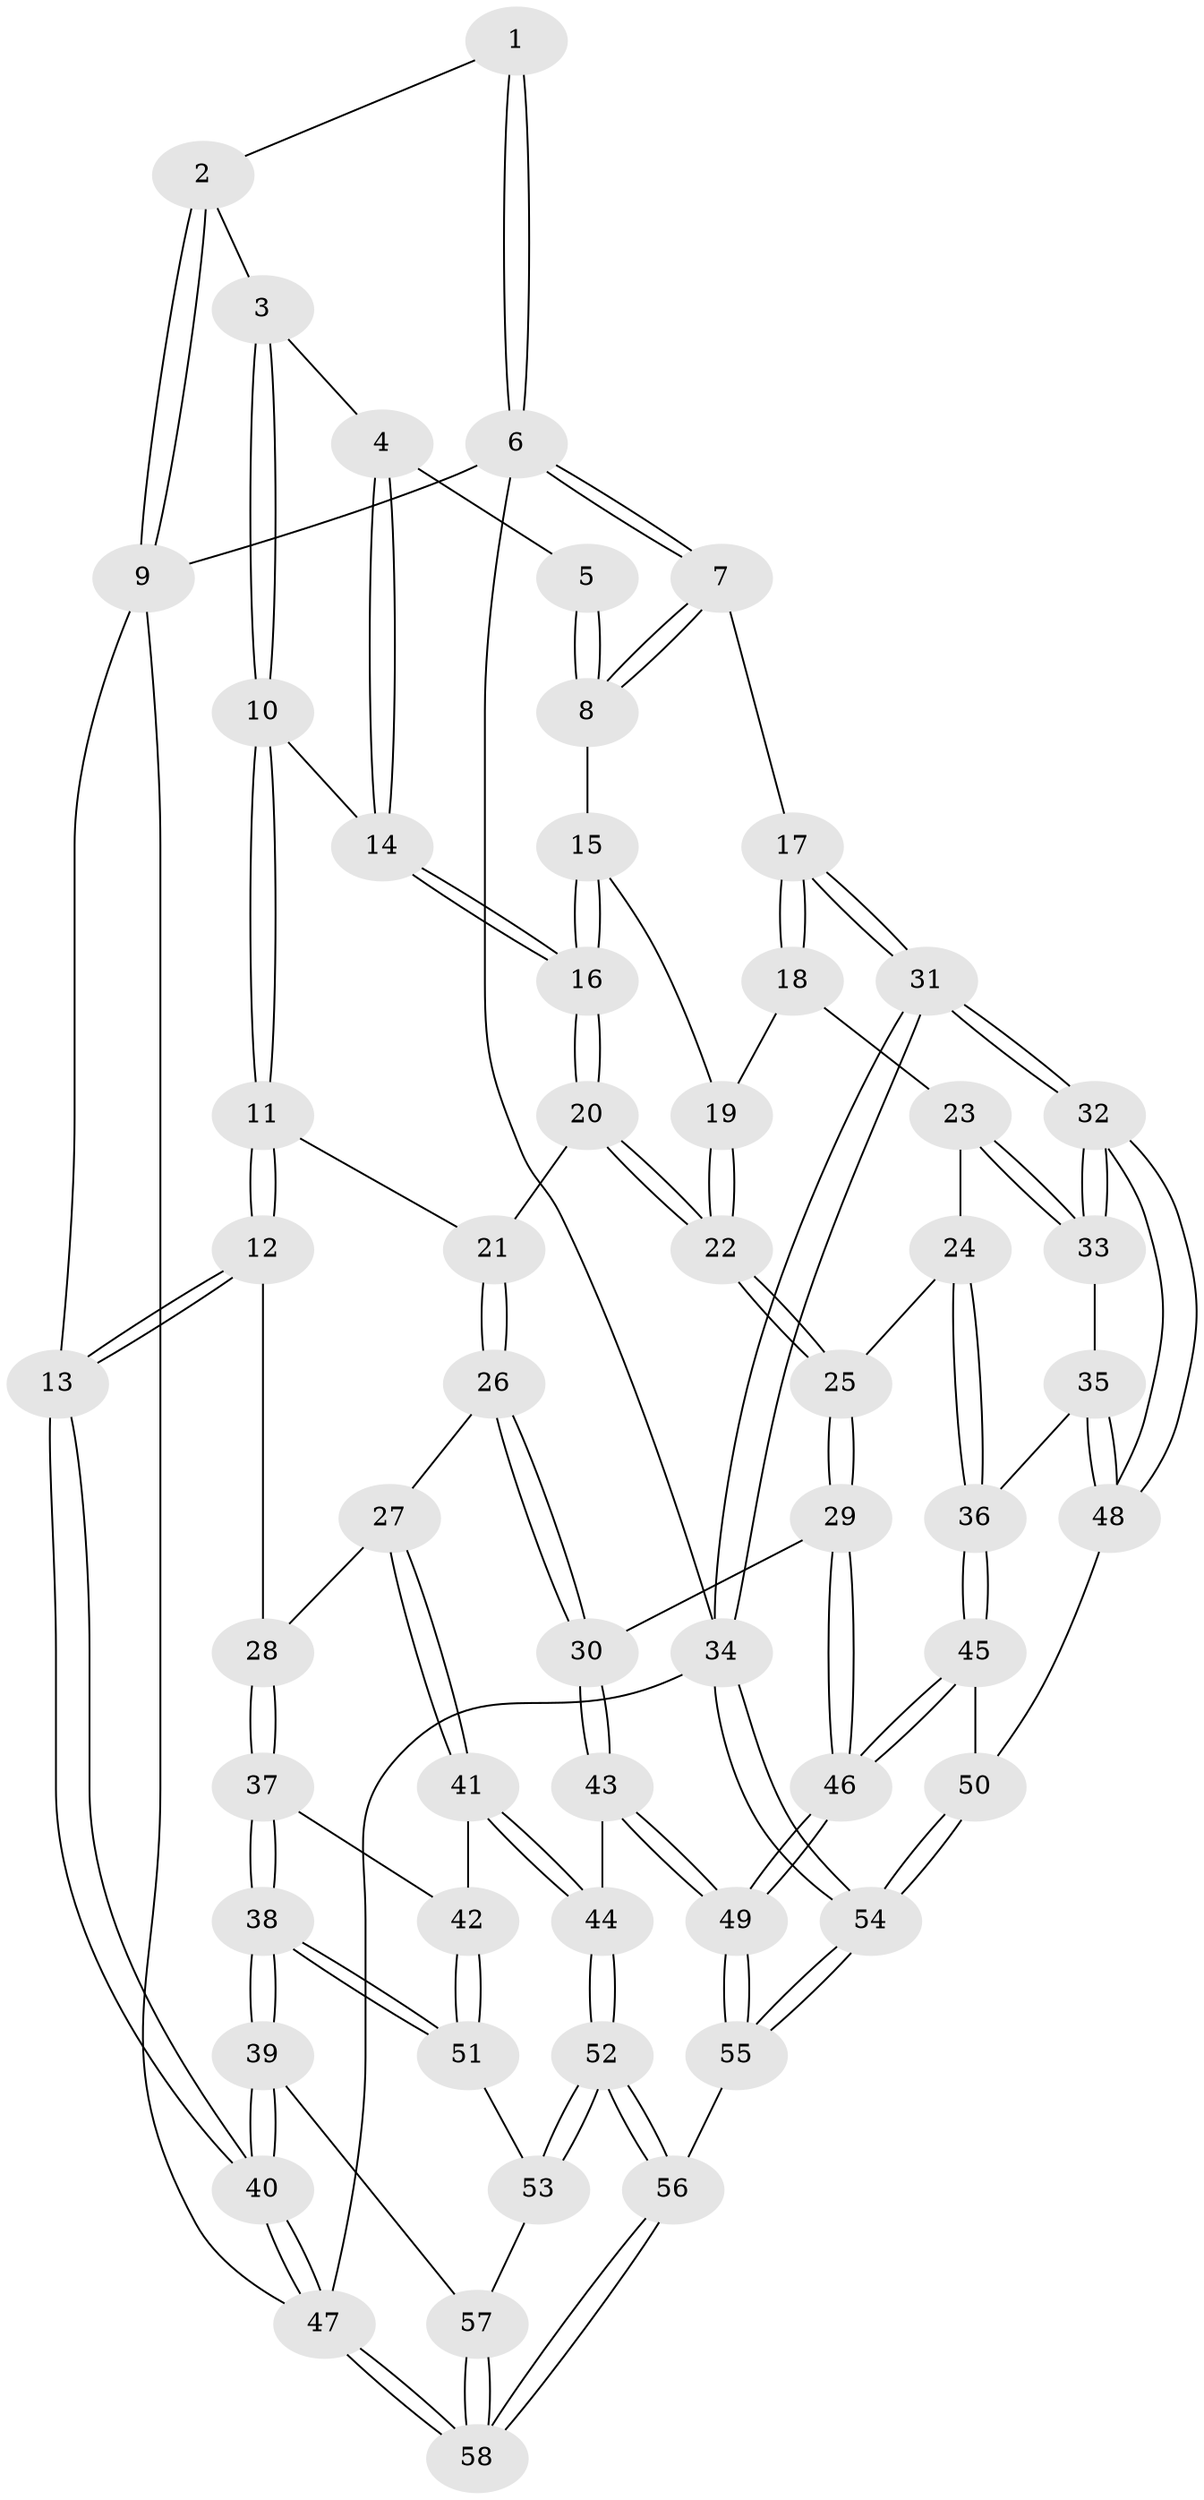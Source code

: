 // coarse degree distribution, {3: 0.17647058823529413, 4: 0.4411764705882353, 8: 0.029411764705882353, 5: 0.2647058823529412, 7: 0.029411764705882353, 6: 0.058823529411764705}
// Generated by graph-tools (version 1.1) at 2025/52/02/27/25 19:52:40]
// undirected, 58 vertices, 142 edges
graph export_dot {
graph [start="1"]
  node [color=gray90,style=filled];
  1 [pos="+0.4967905192313341+0"];
  2 [pos="+0+0"];
  3 [pos="+0.15510485092762982+0.004141067429735193"];
  4 [pos="+0.35788646415646364+0.1786389151400776"];
  5 [pos="+0.4888179585475966+0.06336169039776743"];
  6 [pos="+1+0"];
  7 [pos="+1+0.06166956131801264"];
  8 [pos="+0.6739063395496795+0.20692343380112685"];
  9 [pos="+0+0"];
  10 [pos="+0.20636755726059455+0.30730658268814837"];
  11 [pos="+0.10506789072829655+0.3739084084352923"];
  12 [pos="+0+0.3749066500491879"];
  13 [pos="+0+0.35536128977192355"];
  14 [pos="+0.33750924528377685+0.23346798234530172"];
  15 [pos="+0.6490938956369555+0.27534599657104125"];
  16 [pos="+0.4783652695802446+0.39595672212209126"];
  17 [pos="+1+0.3367460771894639"];
  18 [pos="+0.8801432990867057+0.457762103539709"];
  19 [pos="+0.7023070821809241+0.41053108532456456"];
  20 [pos="+0.4777078404005885+0.4335176432042941"];
  21 [pos="+0.29328776102697046+0.5383247000919206"];
  22 [pos="+0.5895701777269422+0.5699408787613285"];
  23 [pos="+0.788845480343071+0.5816386296704563"];
  24 [pos="+0.6565539551733104+0.5904889791742362"];
  25 [pos="+0.5908908981061614+0.5753100594041956"];
  26 [pos="+0.30148367609208926+0.5970800132956663"];
  27 [pos="+0.26898930998670423+0.6318884505679108"];
  28 [pos="+0.09659439613157424+0.6427752753265057"];
  29 [pos="+0.575668548822413+0.6013734674572843"];
  30 [pos="+0.40843431148070175+0.6781193447364329"];
  31 [pos="+1+0.7135215856735191"];
  32 [pos="+1+0.7247854414099023"];
  33 [pos="+0.8200226475174398+0.6520174184897738"];
  34 [pos="+1+1"];
  35 [pos="+0.8052237395689417+0.6901025473392602"];
  36 [pos="+0.7365693291350148+0.7460367691153883"];
  37 [pos="+0.10512881500797737+0.6946215998947362"];
  38 [pos="+0+0.8277156713923847"];
  39 [pos="+0+0.8391174567978447"];
  40 [pos="+0+0.8311185623508078"];
  41 [pos="+0.21197182071194917+0.7690393821948839"];
  42 [pos="+0.17790358982866256+0.7718598436757802"];
  43 [pos="+0.4031036601463595+0.8408007154282002"];
  44 [pos="+0.25234806053658027+0.802354502651286"];
  45 [pos="+0.6918744666681119+0.8745812960779293"];
  46 [pos="+0.6221834135627877+0.9270500473090229"];
  47 [pos="+0+1"];
  48 [pos="+0.8761509906799135+0.8221298962280851"];
  49 [pos="+0.5445450823379776+1"];
  50 [pos="+0.8640610259643685+0.8342775709934043"];
  51 [pos="+0.14892843875221132+0.8017513954341214"];
  52 [pos="+0.20507691919812585+0.949637651280998"];
  53 [pos="+0.1335898878561747+0.916625188305265"];
  54 [pos="+1+1"];
  55 [pos="+0.5356192589501316+1"];
  56 [pos="+0.4113523293725814+1"];
  57 [pos="+0.07349368189932433+0.9355636478946322"];
  58 [pos="+0.08985503906894769+1"];
  1 -- 2;
  1 -- 6;
  1 -- 6;
  2 -- 3;
  2 -- 9;
  2 -- 9;
  3 -- 4;
  3 -- 10;
  3 -- 10;
  4 -- 5;
  4 -- 14;
  4 -- 14;
  5 -- 8;
  5 -- 8;
  6 -- 7;
  6 -- 7;
  6 -- 9;
  6 -- 34;
  7 -- 8;
  7 -- 8;
  7 -- 17;
  8 -- 15;
  9 -- 13;
  9 -- 47;
  10 -- 11;
  10 -- 11;
  10 -- 14;
  11 -- 12;
  11 -- 12;
  11 -- 21;
  12 -- 13;
  12 -- 13;
  12 -- 28;
  13 -- 40;
  13 -- 40;
  14 -- 16;
  14 -- 16;
  15 -- 16;
  15 -- 16;
  15 -- 19;
  16 -- 20;
  16 -- 20;
  17 -- 18;
  17 -- 18;
  17 -- 31;
  17 -- 31;
  18 -- 19;
  18 -- 23;
  19 -- 22;
  19 -- 22;
  20 -- 21;
  20 -- 22;
  20 -- 22;
  21 -- 26;
  21 -- 26;
  22 -- 25;
  22 -- 25;
  23 -- 24;
  23 -- 33;
  23 -- 33;
  24 -- 25;
  24 -- 36;
  24 -- 36;
  25 -- 29;
  25 -- 29;
  26 -- 27;
  26 -- 30;
  26 -- 30;
  27 -- 28;
  27 -- 41;
  27 -- 41;
  28 -- 37;
  28 -- 37;
  29 -- 30;
  29 -- 46;
  29 -- 46;
  30 -- 43;
  30 -- 43;
  31 -- 32;
  31 -- 32;
  31 -- 34;
  31 -- 34;
  32 -- 33;
  32 -- 33;
  32 -- 48;
  32 -- 48;
  33 -- 35;
  34 -- 54;
  34 -- 54;
  34 -- 47;
  35 -- 36;
  35 -- 48;
  35 -- 48;
  36 -- 45;
  36 -- 45;
  37 -- 38;
  37 -- 38;
  37 -- 42;
  38 -- 39;
  38 -- 39;
  38 -- 51;
  38 -- 51;
  39 -- 40;
  39 -- 40;
  39 -- 57;
  40 -- 47;
  40 -- 47;
  41 -- 42;
  41 -- 44;
  41 -- 44;
  42 -- 51;
  42 -- 51;
  43 -- 44;
  43 -- 49;
  43 -- 49;
  44 -- 52;
  44 -- 52;
  45 -- 46;
  45 -- 46;
  45 -- 50;
  46 -- 49;
  46 -- 49;
  47 -- 58;
  47 -- 58;
  48 -- 50;
  49 -- 55;
  49 -- 55;
  50 -- 54;
  50 -- 54;
  51 -- 53;
  52 -- 53;
  52 -- 53;
  52 -- 56;
  52 -- 56;
  53 -- 57;
  54 -- 55;
  54 -- 55;
  55 -- 56;
  56 -- 58;
  56 -- 58;
  57 -- 58;
  57 -- 58;
}
